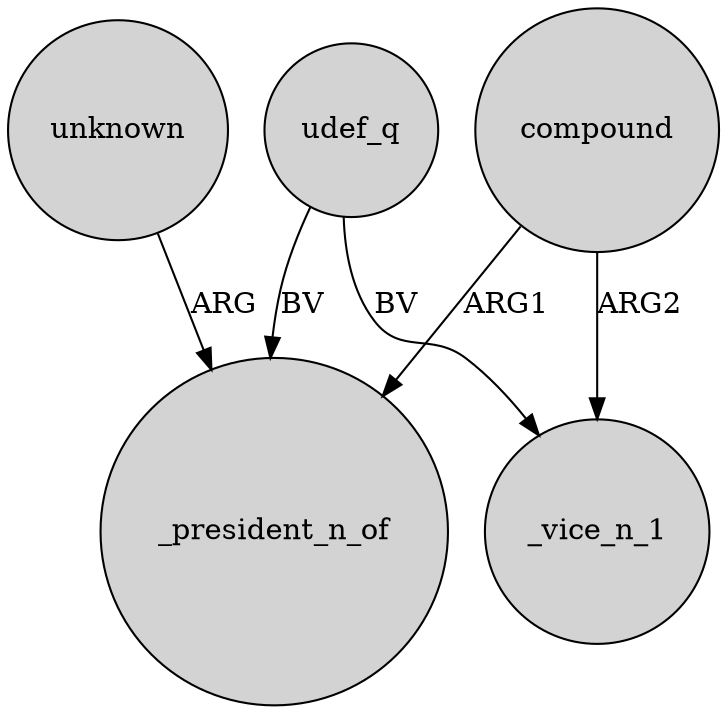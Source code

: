 digraph {
	node [shape=circle style=filled]
	compound -> _vice_n_1 [label=ARG2]
	compound -> _president_n_of [label=ARG1]
	udef_q -> _president_n_of [label=BV]
	udef_q -> _vice_n_1 [label=BV]
	unknown -> _president_n_of [label=ARG]
}
